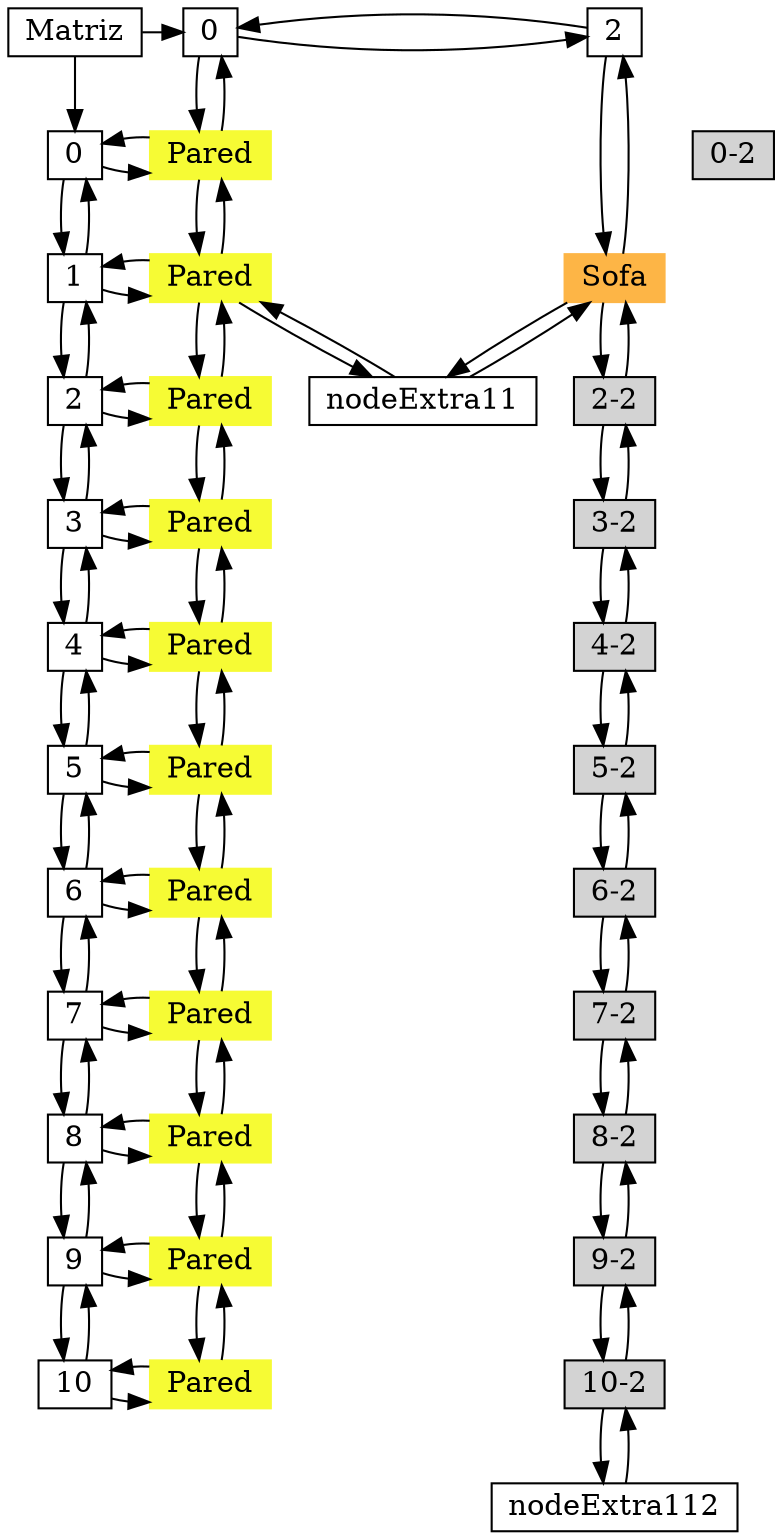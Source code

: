 digraph G {
rankdir = TB; 
node [shape=box, width=.1, height=.1]; 
node0 [label = "Matriz", group=-1] 
{ 
rank=same; node0, nodeY0, nodeY2; 
} 
{ 
rank=same; nodeX0, node00, nodeExtra02; 
} 
{ 
rank=same; nodeX1, node10, node12; 
} 
{ 
rank=same; nodeX2, node20, nodeExtra22; 
} 
{ 
rank=same; nodeX3, node30, nodeExtra32; 
} 
{ 
rank=same; nodeX4, node40, nodeExtra42; 
} 
{ 
rank=same; nodeX5, node50, nodeExtra52; 
} 
{ 
rank=same; nodeX6, node60, nodeExtra62; 
} 
{ 
rank=same; nodeX7, node70, nodeExtra72; 
} 
{ 
rank=same; nodeX8, node80, nodeExtra82; 
} 
{ 
rank=same; nodeX9, node90, nodeExtra92; 
} 
{ 
rank=same; nodeX10, node100, nodeExtra102; 
} 
nodeY0[label = "0", group=0]; 
nodeY2[label = "2", group=2]; 
nodeX0[label = "0", group=-1]; 
nodeX1[label = "1", group=-1]; 
nodeX2[label = "2", group=-1]; 
nodeX3[label = "3", group=-1]; 
nodeX4[label = "4", group=-1]; 
nodeX5[label = "5", group=-1]; 
nodeX6[label = "6", group=-1]; 
nodeX7[label = "7", group=-1]; 
nodeX8[label = "8", group=-1]; 
nodeX9[label = "9", group=-1]; 
nodeX10[label = "10", group=-1]; 
nodeExtra02[label = "0-2", group=2, style=filled]; 
nodeExtra22[label = "2-2", group=2, style=filled]; 
nodeExtra32[label = "3-2", group=2, style=filled]; 
nodeExtra42[label = "4-2", group=2, style=filled]; 
nodeExtra52[label = "5-2", group=2, style=filled]; 
nodeExtra62[label = "6-2", group=2, style=filled]; 
nodeExtra72[label = "7-2", group=2, style=filled]; 
nodeExtra82[label = "8-2", group=2, style=filled]; 
nodeExtra92[label = "9-2", group=2, style=filled]; 
nodeExtra102[label = "10-2", group=2, style=filled]; 
node00[label = "Pared", group=0, style=filled, color="#F6FB34"]; 
node10[label = "Pared", group=0, style=filled, color="#F6FB34"]; 
node12[label = "Sofa", group=2, style=filled, color="#FDB546"]; 
node20[label = "Pared", group=0, style=filled, color="#F6FB34"]; 
node30[label = "Pared", group=0, style=filled, color="#F6FB34"]; 
node40[label = "Pared", group=0, style=filled, color="#F6FB34"]; 
node50[label = "Pared", group=0, style=filled, color="#F6FB34"]; 
node60[label = "Pared", group=0, style=filled, color="#F6FB34"]; 
node70[label = "Pared", group=0, style=filled, color="#F6FB34"]; 
node80[label = "Pared", group=0, style=filled, color="#F6FB34"]; 
node90[label = "Pared", group=0, style=filled, color="#F6FB34"]; 
node100[label = "Pared", group=0, style=filled, color="#F6FB34"]; 
node0->nodeY0; 
node0->nodeX0; 
nodeY0->nodeY2;
nodeY2->nodeY0;
nodeY0->node00; 
node00->nodeY0; 
node00->node10; 
node10->node00; 
node10->node20; 
node20->node10; 
node20->node30; 
node30->node20; 
node30->node40; 
node40->node30; 
node40->node50; 
node50->node40; 
node50->node60; 
node60->node50; 
node60->node70; 
node70->node60; 
node70->node80; 
node80->node70; 
node80->node90; 
node90->node80; 
node90->node100; 
node100->node90; 
nodeY2->node12; 
node12->nodeY2; 
node12->nodeExtra22; 
nodeExtra22->node12; 
nodeExtra22->nodeExtra32; 
nodeExtra32->nodeExtra22; 
nodeExtra32->nodeExtra42; 
nodeExtra42->nodeExtra32; 
nodeExtra42->nodeExtra52; 
nodeExtra52->nodeExtra42; 
nodeExtra52->nodeExtra62; 
nodeExtra62->nodeExtra52; 
nodeExtra62->nodeExtra72; 
nodeExtra72->nodeExtra62; 
nodeExtra72->nodeExtra82; 
nodeExtra82->nodeExtra72; 
nodeExtra82->nodeExtra92; 
nodeExtra92->nodeExtra82; 
nodeExtra92->nodeExtra102; 
nodeExtra102->nodeExtra92; 
nodeExtra102->nodeExtra112; 
nodeExtra112->nodeExtra102; 
nodeX0->nodeX1;
nodeX1->nodeX0;
nodeX0->node00; 
node00->nodeX0; 
nodeX1->nodeX2;
nodeX2->nodeX1;
nodeX1->node10; 
node10->nodeX1; 
node10->nodeExtra11; 
nodeExtra11->node10; 
nodeExtra11->node12; 
node12->nodeExtra11; 
nodeX2->nodeX3;
nodeX3->nodeX2;
nodeX2->node20; 
node20->nodeX2; 
nodeX3->nodeX4;
nodeX4->nodeX3;
nodeX3->node30; 
node30->nodeX3; 
nodeX4->nodeX5;
nodeX5->nodeX4;
nodeX4->node40; 
node40->nodeX4; 
nodeX5->nodeX6;
nodeX6->nodeX5;
nodeX5->node50; 
node50->nodeX5; 
nodeX6->nodeX7;
nodeX7->nodeX6;
nodeX6->node60; 
node60->nodeX6; 
nodeX7->nodeX8;
nodeX8->nodeX7;
nodeX7->node70; 
node70->nodeX7; 
nodeX8->nodeX9;
nodeX9->nodeX8;
nodeX8->node80; 
node80->nodeX8; 
nodeX9->nodeX10;
nodeX10->nodeX9;
nodeX9->node90; 
node90->nodeX9; 
nodeX10->node100; 
node100->nodeX10; 
}
